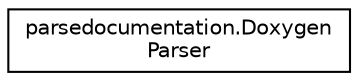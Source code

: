 digraph "Graphical Class Hierarchy"
{
  edge [fontname="Helvetica",fontsize="10",labelfontname="Helvetica",labelfontsize="10"];
  node [fontname="Helvetica",fontsize="10",shape=record];
  rankdir="LR";
  Node0 [label="parsedocumentation.Doxygen\lParser",height=0.2,width=0.4,color="black", fillcolor="white", style="filled",URL="$classparsedocumentation_1_1DoxygenParser.html"];
}
